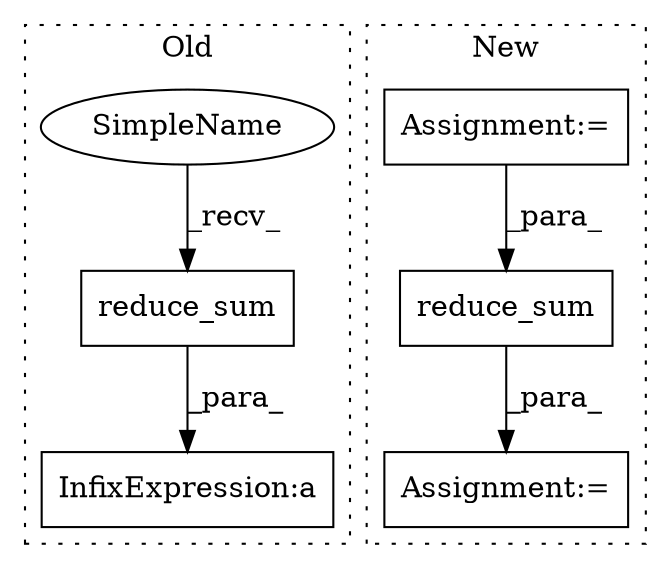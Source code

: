 digraph G {
subgraph cluster0 {
3 [label="reduce_sum" a="32" s="4444,4551" l="11,1" shape="box"];
5 [label="InfixExpression:a" a="27" s="4552" l="3" shape="box"];
6 [label="SimpleName" a="42" s="4433" l="10" shape="ellipse"];
label = "Old";
style="dotted";
}
subgraph cluster1 {
1 [label="reduce_sum" a="32" s="4673,4729" l="11,1" shape="box"];
2 [label="Assignment:=" a="7" s="4660" l="1" shape="box"];
4 [label="Assignment:=" a="7" s="4463" l="1" shape="box"];
label = "New";
style="dotted";
}
1 -> 2 [label="_para_"];
3 -> 5 [label="_para_"];
4 -> 1 [label="_para_"];
6 -> 3 [label="_recv_"];
}